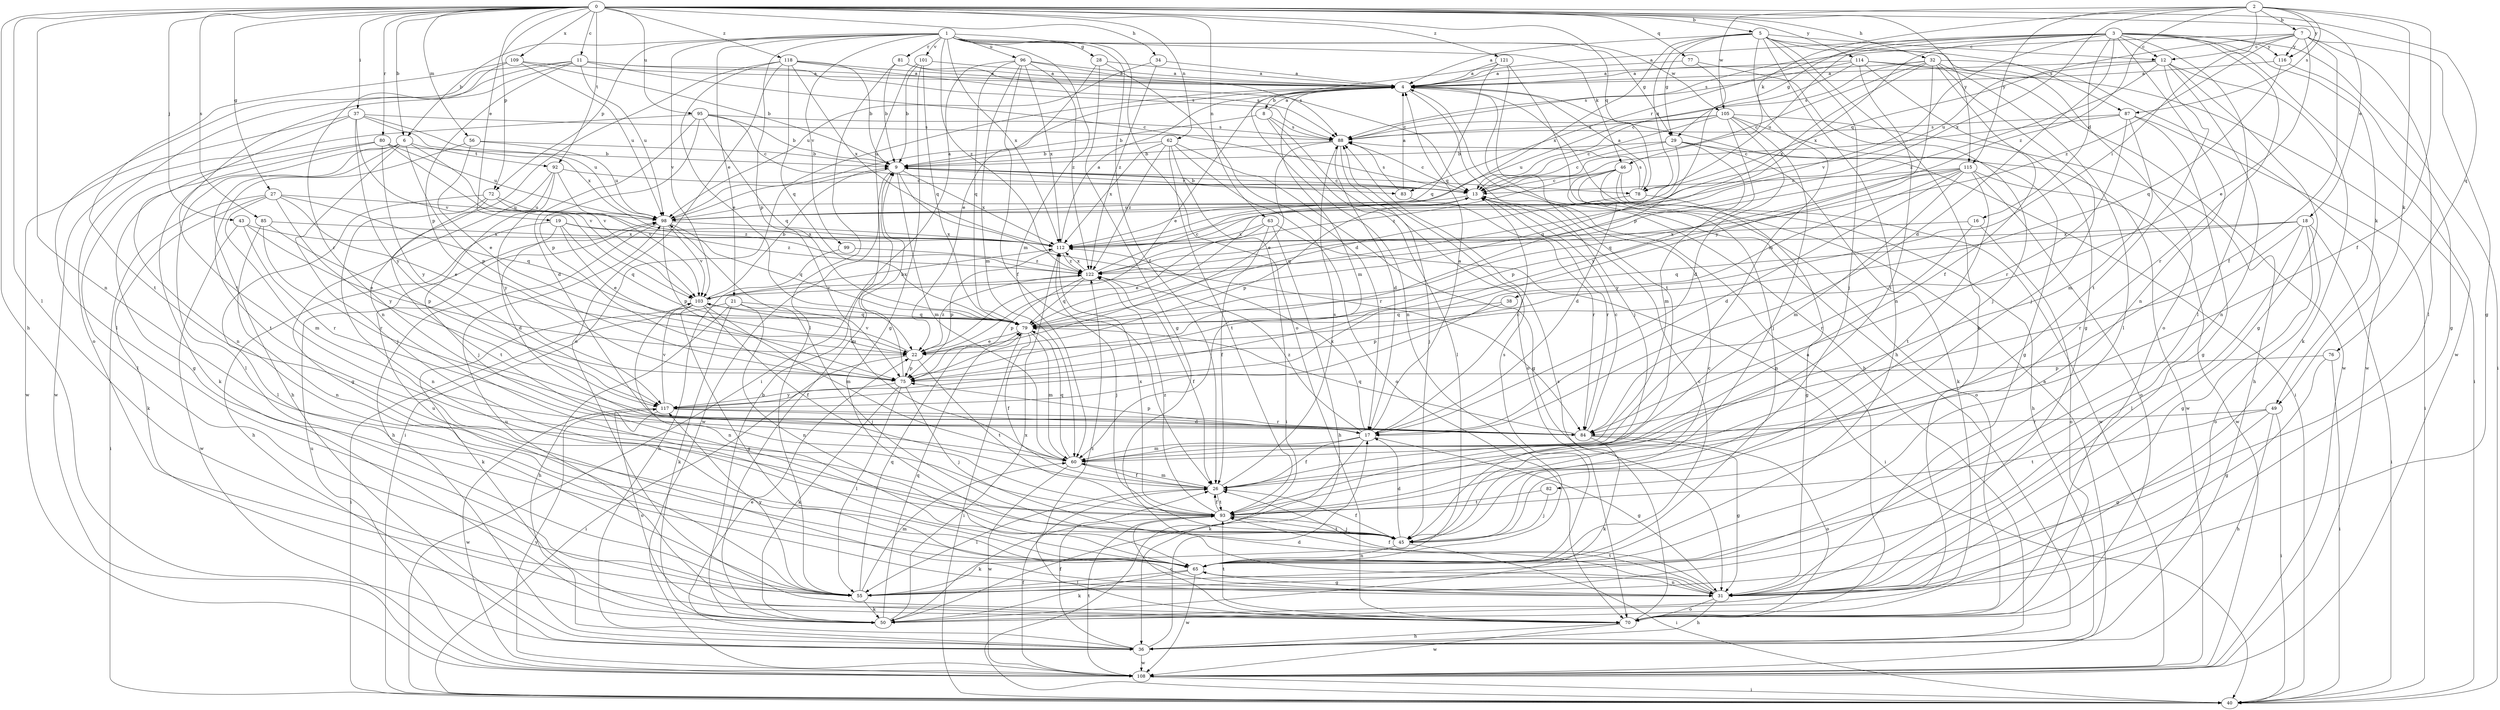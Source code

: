 strict digraph  {
0;
1;
2;
3;
4;
5;
6;
7;
8;
9;
11;
12;
13;
16;
17;
18;
19;
21;
22;
26;
27;
28;
29;
31;
32;
34;
36;
37;
38;
40;
43;
45;
46;
49;
50;
55;
56;
60;
62;
63;
65;
70;
72;
75;
76;
77;
78;
79;
80;
81;
82;
83;
84;
85;
87;
88;
92;
93;
95;
96;
98;
99;
101;
103;
105;
108;
109;
112;
114;
115;
116;
117;
118;
121;
122;
0 -> 5  [label=b];
0 -> 6  [label=b];
0 -> 11  [label=c];
0 -> 18  [label=e];
0 -> 19  [label=e];
0 -> 27  [label=g];
0 -> 32  [label=h];
0 -> 34  [label=h];
0 -> 36  [label=h];
0 -> 37  [label=i];
0 -> 43  [label=j];
0 -> 55  [label=l];
0 -> 56  [label=m];
0 -> 62  [label=n];
0 -> 63  [label=n];
0 -> 65  [label=n];
0 -> 72  [label=p];
0 -> 76  [label=q];
0 -> 77  [label=q];
0 -> 78  [label=q];
0 -> 80  [label=r];
0 -> 85  [label=s];
0 -> 92  [label=t];
0 -> 95  [label=u];
0 -> 109  [label=x];
0 -> 114  [label=y];
0 -> 115  [label=y];
0 -> 118  [label=z];
0 -> 121  [label=z];
1 -> 6  [label=b];
1 -> 21  [label=e];
1 -> 26  [label=f];
1 -> 28  [label=g];
1 -> 29  [label=g];
1 -> 46  [label=k];
1 -> 60  [label=m];
1 -> 70  [label=o];
1 -> 72  [label=p];
1 -> 75  [label=p];
1 -> 81  [label=r];
1 -> 96  [label=u];
1 -> 99  [label=v];
1 -> 101  [label=v];
1 -> 103  [label=v];
1 -> 105  [label=w];
1 -> 112  [label=x];
1 -> 122  [label=z];
2 -> 7  [label=b];
2 -> 26  [label=f];
2 -> 38  [label=i];
2 -> 46  [label=k];
2 -> 49  [label=k];
2 -> 87  [label=s];
2 -> 105  [label=w];
2 -> 112  [label=x];
2 -> 115  [label=y];
2 -> 116  [label=y];
2 -> 122  [label=z];
3 -> 4  [label=a];
3 -> 12  [label=c];
3 -> 16  [label=d];
3 -> 17  [label=d];
3 -> 29  [label=g];
3 -> 40  [label=i];
3 -> 49  [label=k];
3 -> 55  [label=l];
3 -> 65  [label=n];
3 -> 82  [label=r];
3 -> 83  [label=r];
3 -> 98  [label=u];
3 -> 103  [label=v];
3 -> 108  [label=w];
3 -> 112  [label=x];
3 -> 116  [label=y];
4 -> 8  [label=b];
4 -> 22  [label=e];
4 -> 36  [label=h];
4 -> 40  [label=i];
4 -> 45  [label=j];
4 -> 60  [label=m];
4 -> 98  [label=u];
5 -> 4  [label=a];
5 -> 12  [label=c];
5 -> 29  [label=g];
5 -> 45  [label=j];
5 -> 50  [label=k];
5 -> 60  [label=m];
5 -> 65  [label=n];
5 -> 70  [label=o];
5 -> 78  [label=q];
5 -> 87  [label=s];
5 -> 112  [label=x];
6 -> 36  [label=h];
6 -> 45  [label=j];
6 -> 50  [label=k];
6 -> 55  [label=l];
6 -> 75  [label=p];
6 -> 92  [label=t];
6 -> 103  [label=v];
7 -> 12  [label=c];
7 -> 22  [label=e];
7 -> 26  [label=f];
7 -> 31  [label=g];
7 -> 55  [label=l];
7 -> 88  [label=s];
7 -> 98  [label=u];
7 -> 116  [label=y];
7 -> 122  [label=z];
8 -> 4  [label=a];
8 -> 9  [label=b];
8 -> 55  [label=l];
8 -> 70  [label=o];
8 -> 88  [label=s];
9 -> 13  [label=c];
9 -> 40  [label=i];
9 -> 60  [label=m];
9 -> 78  [label=q];
9 -> 83  [label=r];
9 -> 84  [label=r];
9 -> 108  [label=w];
9 -> 112  [label=x];
11 -> 4  [label=a];
11 -> 13  [label=c];
11 -> 55  [label=l];
11 -> 70  [label=o];
11 -> 75  [label=p];
11 -> 88  [label=s];
11 -> 93  [label=t];
11 -> 98  [label=u];
12 -> 4  [label=a];
12 -> 31  [label=g];
12 -> 50  [label=k];
12 -> 65  [label=n];
12 -> 78  [label=q];
12 -> 93  [label=t];
12 -> 122  [label=z];
13 -> 9  [label=b];
13 -> 75  [label=p];
13 -> 84  [label=r];
13 -> 98  [label=u];
16 -> 70  [label=o];
16 -> 84  [label=r];
16 -> 112  [label=x];
17 -> 4  [label=a];
17 -> 13  [label=c];
17 -> 26  [label=f];
17 -> 31  [label=g];
17 -> 50  [label=k];
17 -> 60  [label=m];
17 -> 75  [label=p];
17 -> 112  [label=x];
17 -> 122  [label=z];
18 -> 31  [label=g];
18 -> 40  [label=i];
18 -> 55  [label=l];
18 -> 70  [label=o];
18 -> 79  [label=q];
18 -> 84  [label=r];
18 -> 112  [label=x];
19 -> 17  [label=d];
19 -> 22  [label=e];
19 -> 36  [label=h];
19 -> 79  [label=q];
19 -> 112  [label=x];
19 -> 122  [label=z];
21 -> 36  [label=h];
21 -> 40  [label=i];
21 -> 45  [label=j];
21 -> 50  [label=k];
21 -> 65  [label=n];
21 -> 79  [label=q];
22 -> 40  [label=i];
22 -> 75  [label=p];
22 -> 93  [label=t];
22 -> 103  [label=v];
22 -> 122  [label=z];
26 -> 55  [label=l];
26 -> 60  [label=m];
26 -> 88  [label=s];
26 -> 93  [label=t];
27 -> 22  [label=e];
27 -> 40  [label=i];
27 -> 50  [label=k];
27 -> 60  [label=m];
27 -> 79  [label=q];
27 -> 98  [label=u];
27 -> 117  [label=y];
28 -> 4  [label=a];
28 -> 17  [label=d];
28 -> 22  [label=e];
28 -> 31  [label=g];
29 -> 9  [label=b];
29 -> 13  [label=c];
29 -> 50  [label=k];
29 -> 60  [label=m];
29 -> 79  [label=q];
29 -> 108  [label=w];
31 -> 26  [label=f];
31 -> 36  [label=h];
31 -> 65  [label=n];
31 -> 70  [label=o];
31 -> 93  [label=t];
32 -> 4  [label=a];
32 -> 13  [label=c];
32 -> 26  [label=f];
32 -> 45  [label=j];
32 -> 55  [label=l];
32 -> 88  [label=s];
32 -> 108  [label=w];
32 -> 112  [label=x];
32 -> 117  [label=y];
34 -> 4  [label=a];
34 -> 98  [label=u];
34 -> 122  [label=z];
36 -> 17  [label=d];
36 -> 22  [label=e];
36 -> 26  [label=f];
36 -> 108  [label=w];
37 -> 65  [label=n];
37 -> 88  [label=s];
37 -> 98  [label=u];
37 -> 103  [label=v];
37 -> 108  [label=w];
37 -> 112  [label=x];
37 -> 117  [label=y];
38 -> 75  [label=p];
38 -> 79  [label=q];
43 -> 22  [label=e];
43 -> 84  [label=r];
43 -> 108  [label=w];
43 -> 112  [label=x];
45 -> 13  [label=c];
45 -> 17  [label=d];
45 -> 26  [label=f];
45 -> 40  [label=i];
45 -> 65  [label=n];
45 -> 93  [label=t];
46 -> 13  [label=c];
46 -> 17  [label=d];
46 -> 36  [label=h];
46 -> 65  [label=n];
46 -> 70  [label=o];
46 -> 108  [label=w];
46 -> 122  [label=z];
49 -> 31  [label=g];
49 -> 36  [label=h];
49 -> 40  [label=i];
49 -> 84  [label=r];
49 -> 93  [label=t];
50 -> 9  [label=b];
50 -> 79  [label=q];
50 -> 112  [label=x];
55 -> 50  [label=k];
55 -> 60  [label=m];
55 -> 79  [label=q];
55 -> 98  [label=u];
55 -> 117  [label=y];
56 -> 9  [label=b];
56 -> 22  [label=e];
56 -> 93  [label=t];
56 -> 98  [label=u];
60 -> 26  [label=f];
60 -> 79  [label=q];
60 -> 98  [label=u];
60 -> 108  [label=w];
62 -> 9  [label=b];
62 -> 31  [label=g];
62 -> 40  [label=i];
62 -> 70  [label=o];
62 -> 93  [label=t];
62 -> 112  [label=x];
62 -> 122  [label=z];
63 -> 22  [label=e];
63 -> 26  [label=f];
63 -> 36  [label=h];
63 -> 40  [label=i];
63 -> 112  [label=x];
65 -> 13  [label=c];
65 -> 31  [label=g];
65 -> 50  [label=k];
65 -> 55  [label=l];
65 -> 88  [label=s];
65 -> 108  [label=w];
70 -> 4  [label=a];
70 -> 36  [label=h];
70 -> 88  [label=s];
70 -> 93  [label=t];
70 -> 98  [label=u];
70 -> 108  [label=w];
70 -> 122  [label=z];
72 -> 55  [label=l];
72 -> 65  [label=n];
72 -> 93  [label=t];
72 -> 98  [label=u];
72 -> 122  [label=z];
75 -> 9  [label=b];
75 -> 45  [label=j];
75 -> 50  [label=k];
75 -> 55  [label=l];
75 -> 117  [label=y];
76 -> 31  [label=g];
76 -> 40  [label=i];
76 -> 75  [label=p];
77 -> 4  [label=a];
77 -> 45  [label=j];
77 -> 75  [label=p];
78 -> 4  [label=a];
78 -> 31  [label=g];
78 -> 79  [label=q];
78 -> 88  [label=s];
79 -> 22  [label=e];
79 -> 26  [label=f];
79 -> 40  [label=i];
79 -> 60  [label=m];
80 -> 9  [label=b];
80 -> 31  [label=g];
80 -> 55  [label=l];
80 -> 98  [label=u];
80 -> 103  [label=v];
80 -> 117  [label=y];
81 -> 4  [label=a];
81 -> 9  [label=b];
81 -> 13  [label=c];
81 -> 55  [label=l];
82 -> 45  [label=j];
82 -> 93  [label=t];
83 -> 4  [label=a];
83 -> 84  [label=r];
83 -> 88  [label=s];
84 -> 13  [label=c];
84 -> 31  [label=g];
84 -> 50  [label=k];
84 -> 70  [label=o];
84 -> 79  [label=q];
85 -> 65  [label=n];
85 -> 75  [label=p];
85 -> 84  [label=r];
85 -> 112  [label=x];
87 -> 13  [label=c];
87 -> 31  [label=g];
87 -> 40  [label=i];
87 -> 60  [label=m];
87 -> 84  [label=r];
87 -> 88  [label=s];
88 -> 9  [label=b];
88 -> 13  [label=c];
88 -> 17  [label=d];
88 -> 22  [label=e];
88 -> 45  [label=j];
92 -> 13  [label=c];
92 -> 31  [label=g];
92 -> 45  [label=j];
92 -> 103  [label=v];
92 -> 117  [label=y];
93 -> 26  [label=f];
93 -> 45  [label=j];
93 -> 50  [label=k];
93 -> 70  [label=o];
93 -> 112  [label=x];
93 -> 122  [label=z];
95 -> 9  [label=b];
95 -> 13  [label=c];
95 -> 17  [label=d];
95 -> 75  [label=p];
95 -> 79  [label=q];
95 -> 88  [label=s];
95 -> 108  [label=w];
96 -> 4  [label=a];
96 -> 26  [label=f];
96 -> 40  [label=i];
96 -> 60  [label=m];
96 -> 79  [label=q];
96 -> 88  [label=s];
96 -> 112  [label=x];
96 -> 122  [label=z];
98 -> 4  [label=a];
98 -> 36  [label=h];
98 -> 75  [label=p];
98 -> 79  [label=q];
98 -> 103  [label=v];
98 -> 112  [label=x];
99 -> 36  [label=h];
99 -> 122  [label=z];
101 -> 4  [label=a];
101 -> 9  [label=b];
101 -> 31  [label=g];
101 -> 50  [label=k];
101 -> 79  [label=q];
103 -> 9  [label=b];
103 -> 26  [label=f];
103 -> 31  [label=g];
103 -> 50  [label=k];
103 -> 60  [label=m];
103 -> 65  [label=n];
103 -> 79  [label=q];
103 -> 112  [label=x];
105 -> 13  [label=c];
105 -> 17  [label=d];
105 -> 31  [label=g];
105 -> 36  [label=h];
105 -> 45  [label=j];
105 -> 88  [label=s];
105 -> 98  [label=u];
105 -> 117  [label=y];
108 -> 4  [label=a];
108 -> 26  [label=f];
108 -> 40  [label=i];
108 -> 93  [label=t];
108 -> 98  [label=u];
108 -> 117  [label=y];
109 -> 4  [label=a];
109 -> 9  [label=b];
109 -> 84  [label=r];
109 -> 93  [label=t];
109 -> 98  [label=u];
112 -> 4  [label=a];
112 -> 45  [label=j];
112 -> 75  [label=p];
112 -> 122  [label=z];
114 -> 4  [label=a];
114 -> 13  [label=c];
114 -> 31  [label=g];
114 -> 40  [label=i];
114 -> 88  [label=s];
114 -> 93  [label=t];
114 -> 108  [label=w];
115 -> 13  [label=c];
115 -> 17  [label=d];
115 -> 60  [label=m];
115 -> 70  [label=o];
115 -> 75  [label=p];
115 -> 79  [label=q];
115 -> 93  [label=t];
115 -> 108  [label=w];
115 -> 117  [label=y];
116 -> 4  [label=a];
116 -> 31  [label=g];
116 -> 79  [label=q];
117 -> 17  [label=d];
117 -> 70  [label=o];
117 -> 84  [label=r];
117 -> 103  [label=v];
117 -> 108  [label=w];
118 -> 4  [label=a];
118 -> 9  [label=b];
118 -> 22  [label=e];
118 -> 65  [label=n];
118 -> 70  [label=o];
118 -> 79  [label=q];
118 -> 88  [label=s];
118 -> 112  [label=x];
121 -> 4  [label=a];
121 -> 36  [label=h];
121 -> 65  [label=n];
121 -> 79  [label=q];
121 -> 93  [label=t];
122 -> 13  [label=c];
122 -> 26  [label=f];
122 -> 75  [label=p];
122 -> 79  [label=q];
122 -> 103  [label=v];
122 -> 112  [label=x];
}
